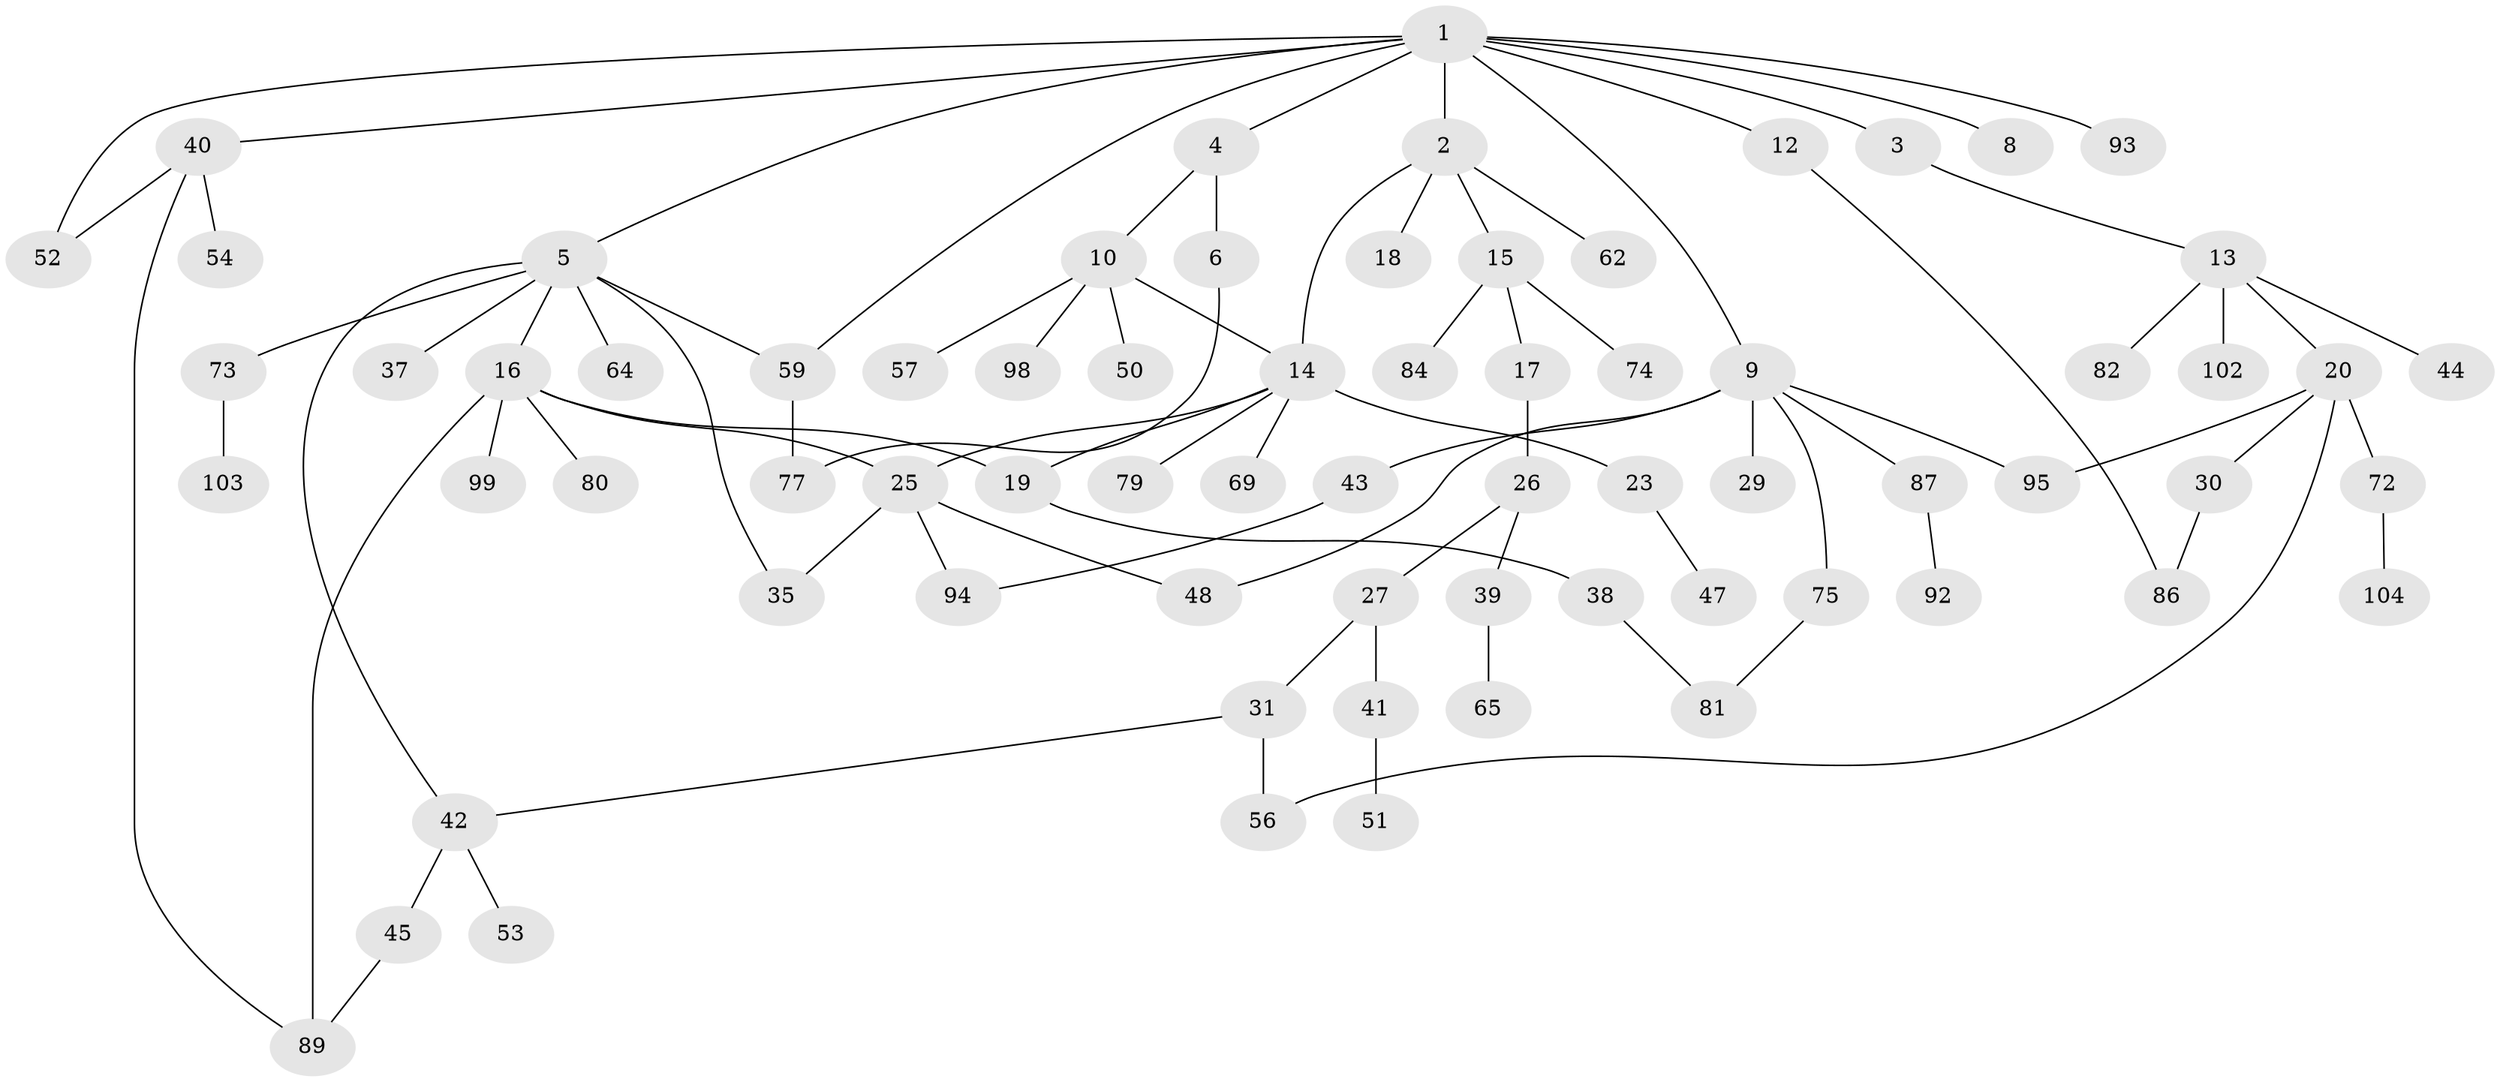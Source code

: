 // Generated by graph-tools (version 1.1) at 2025/23/03/03/25 07:23:34]
// undirected, 71 vertices, 86 edges
graph export_dot {
graph [start="1"]
  node [color=gray90,style=filled];
  1 [super="+7"];
  2;
  3;
  4 [super="+22"];
  5 [super="+34"];
  6 [super="+67"];
  8;
  9 [super="+11"];
  10 [super="+46"];
  12;
  13 [super="+28"];
  14 [super="+24"];
  15 [super="+101"];
  16 [super="+76"];
  17;
  18 [super="+33"];
  19 [super="+21"];
  20 [super="+58"];
  23;
  25 [super="+49"];
  26 [super="+32"];
  27 [super="+96"];
  29 [super="+36"];
  30 [super="+68"];
  31 [super="+61"];
  35;
  37;
  38;
  39 [super="+63"];
  40 [super="+55"];
  41;
  42 [super="+88"];
  43 [super="+91"];
  44;
  45;
  47;
  48;
  50;
  51 [super="+66"];
  52;
  53 [super="+85"];
  54;
  56 [super="+60"];
  57;
  59 [super="+71"];
  62 [super="+70"];
  64;
  65;
  69;
  72;
  73 [super="+78"];
  74;
  75 [super="+100"];
  77 [super="+83"];
  79;
  80;
  81;
  82;
  84;
  86;
  87;
  89 [super="+90"];
  92 [super="+97"];
  93;
  94;
  95;
  98;
  99;
  102;
  103;
  104;
  1 -- 2;
  1 -- 3;
  1 -- 4;
  1 -- 5;
  1 -- 8;
  1 -- 12;
  1 -- 40;
  1 -- 52;
  1 -- 93;
  1 -- 9;
  1 -- 59;
  2 -- 14;
  2 -- 15;
  2 -- 18;
  2 -- 62;
  3 -- 13;
  4 -- 6;
  4 -- 10;
  5 -- 16;
  5 -- 42;
  5 -- 73;
  5 -- 35;
  5 -- 64;
  5 -- 37;
  5 -- 59;
  6 -- 77;
  9 -- 29;
  9 -- 75;
  9 -- 95;
  9 -- 48;
  9 -- 43;
  9 -- 87;
  10 -- 98;
  10 -- 57;
  10 -- 50;
  10 -- 14;
  12 -- 86;
  13 -- 20;
  13 -- 44;
  13 -- 82;
  13 -- 102;
  14 -- 23;
  14 -- 25;
  14 -- 69;
  14 -- 79;
  14 -- 19;
  15 -- 17;
  15 -- 74;
  15 -- 84;
  16 -- 19;
  16 -- 80;
  16 -- 99;
  16 -- 25;
  16 -- 89;
  17 -- 26;
  19 -- 38;
  20 -- 30;
  20 -- 72;
  20 -- 95;
  20 -- 56;
  23 -- 47;
  25 -- 35;
  25 -- 48;
  25 -- 94;
  26 -- 27;
  26 -- 39;
  27 -- 31;
  27 -- 41;
  30 -- 86;
  31 -- 56;
  31 -- 42;
  38 -- 81;
  39 -- 65;
  40 -- 54;
  40 -- 89;
  40 -- 52;
  41 -- 51;
  42 -- 45;
  42 -- 53;
  43 -- 94;
  45 -- 89;
  59 -- 77;
  72 -- 104;
  73 -- 103;
  75 -- 81;
  87 -- 92;
}
